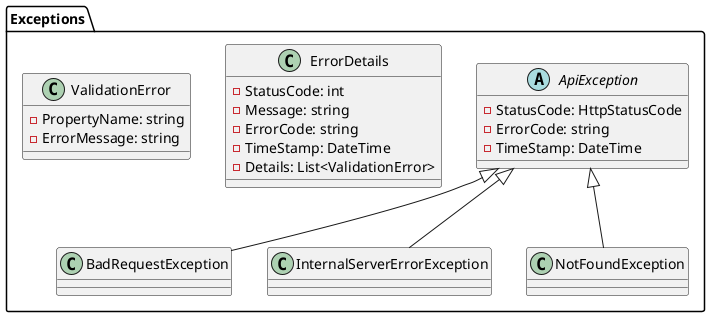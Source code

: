 @startuml exception
package "Exceptions" {
  abstract class ApiException {
    - StatusCode: HttpStatusCode
    - ErrorCode: string
    - TimeStamp: DateTime
  }

  class BadRequestException extends ApiException {
  }

  class InternalServerErrorException extends ApiException {
  }

  class NotFoundException extends ApiException {
  }

  class ErrorDetails {
    - StatusCode: int
    - Message: string
    - ErrorCode: string
    - TimeStamp: DateTime
    - Details: List<ValidationError>
  }

  class ValidationError {
    - PropertyName: string
    - ErrorMessage: string
  }
}
@enduml